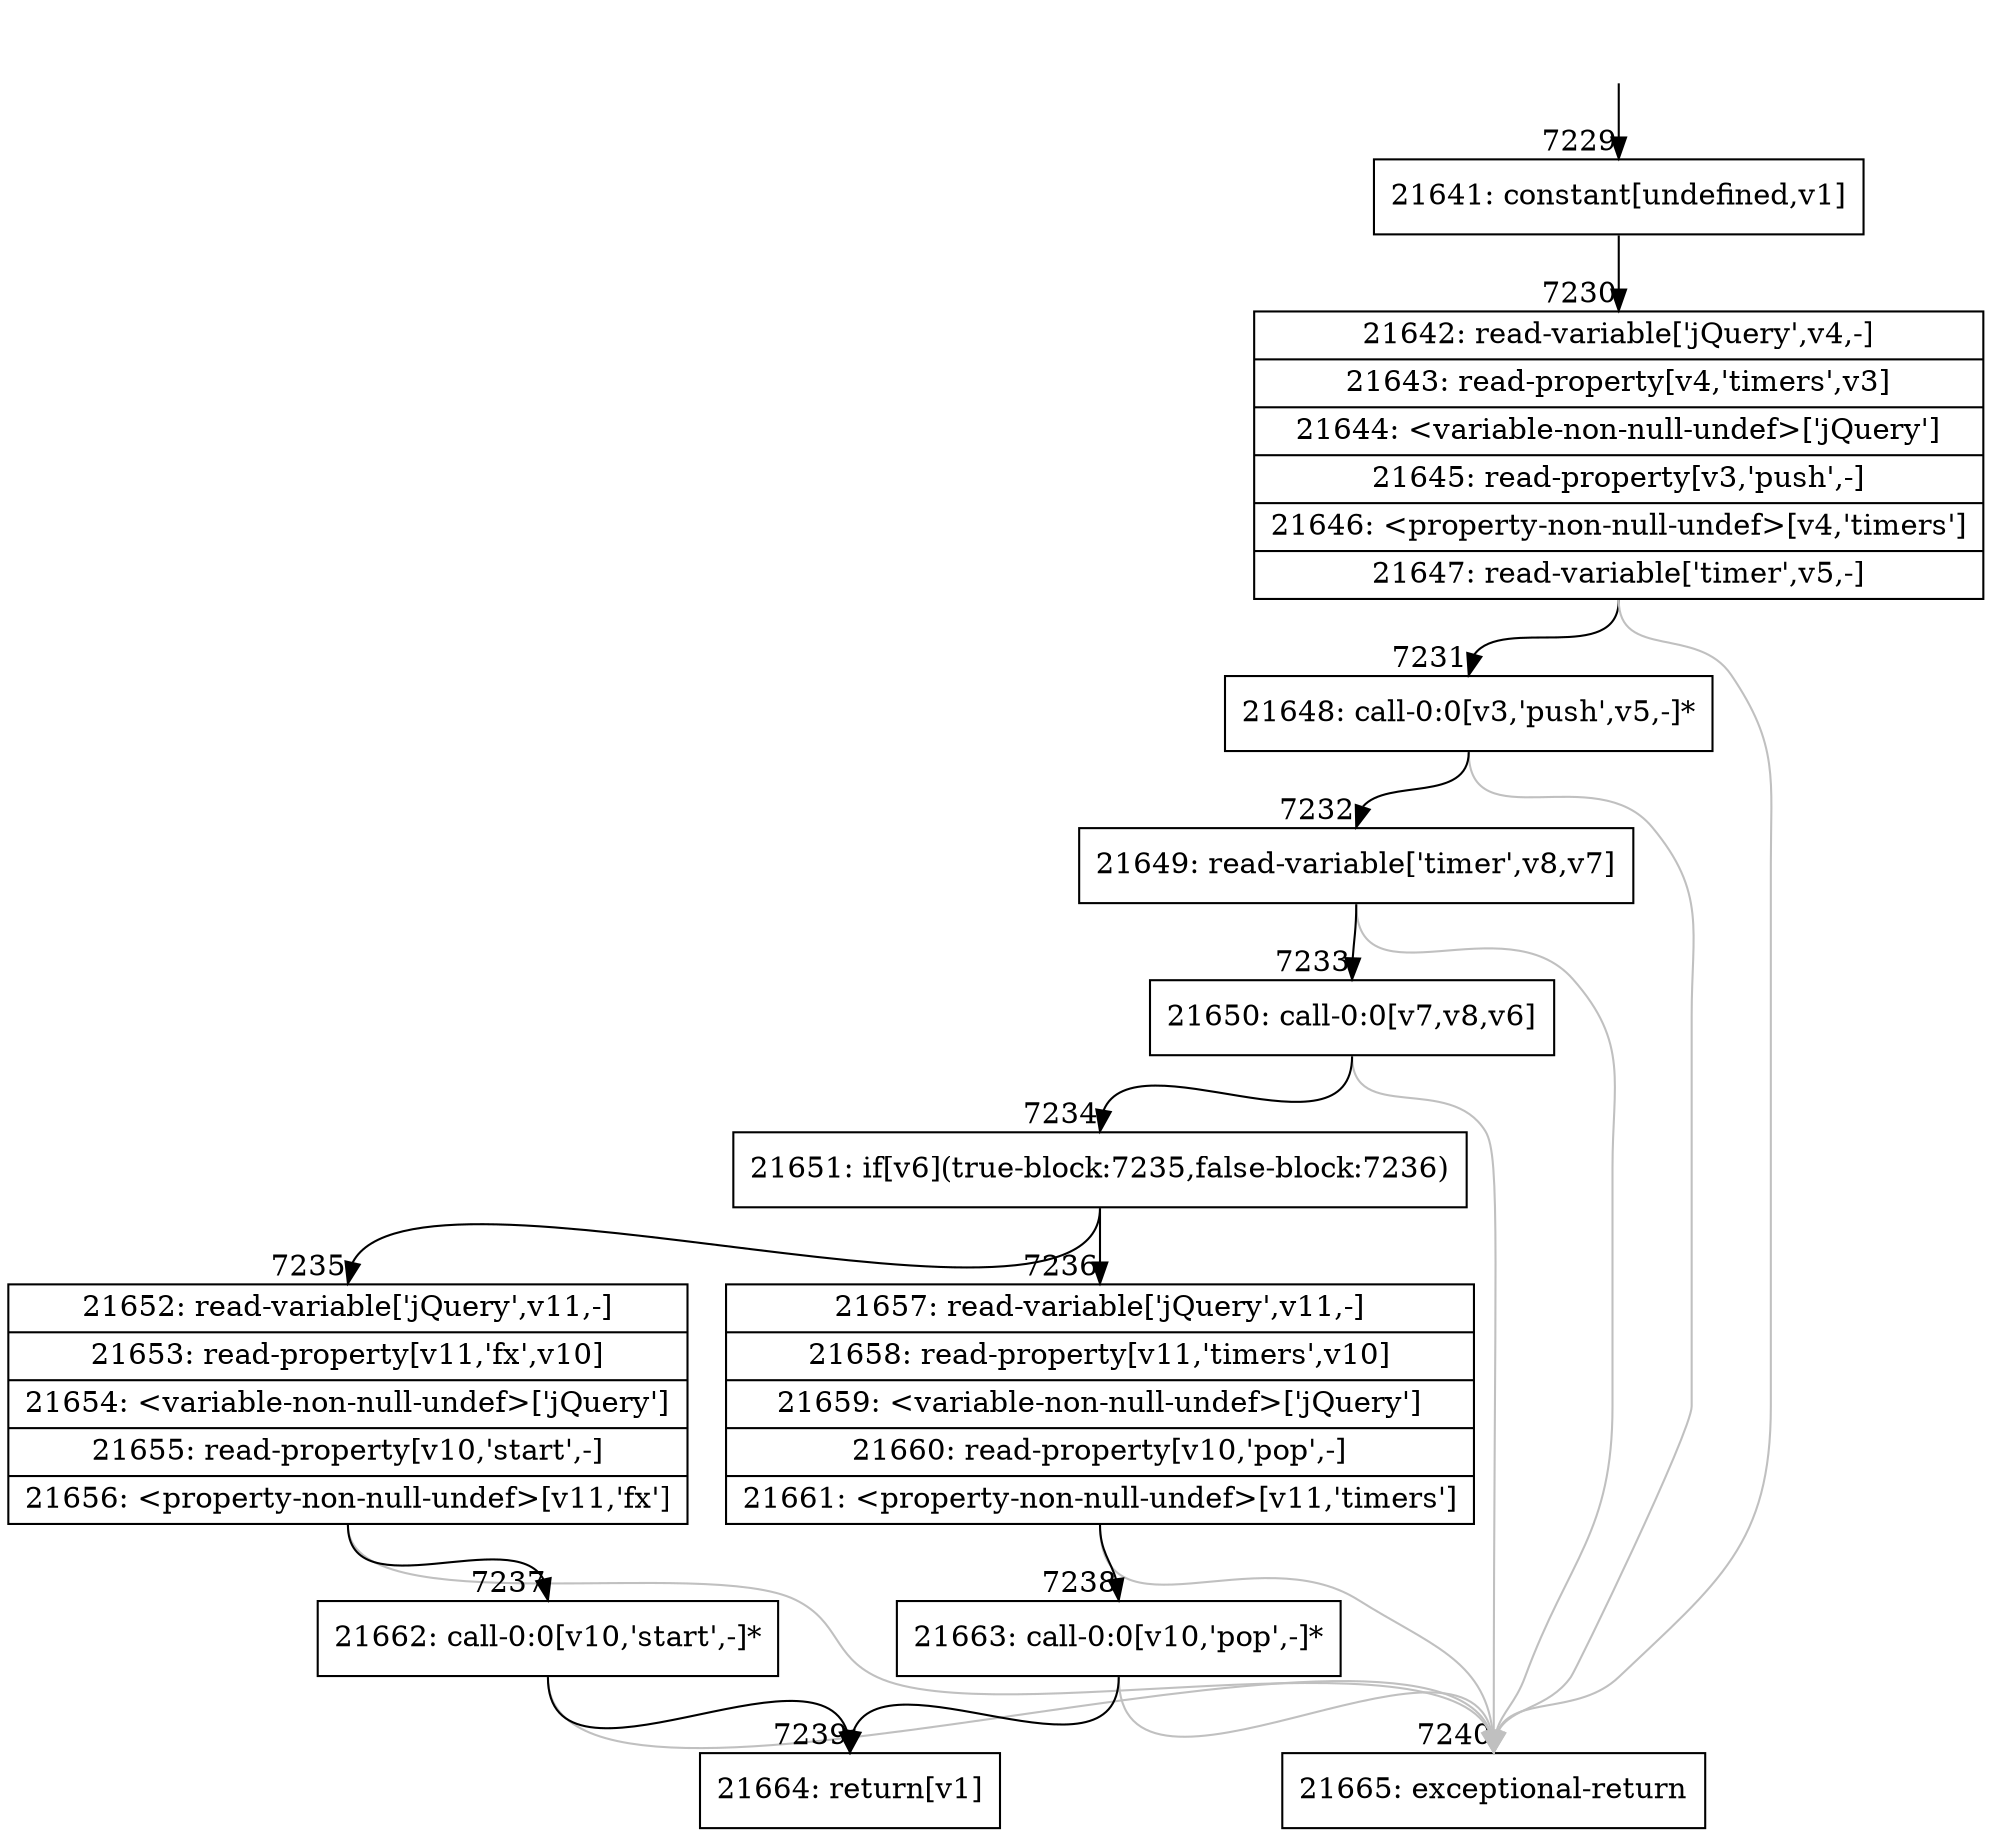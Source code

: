digraph {
rankdir="TD"
BB_entry443[shape=none,label=""];
BB_entry443 -> BB7229 [tailport=s, headport=n, headlabel="    7229"]
BB7229 [shape=record label="{21641: constant[undefined,v1]}" ] 
BB7229 -> BB7230 [tailport=s, headport=n, headlabel="      7230"]
BB7230 [shape=record label="{21642: read-variable['jQuery',v4,-]|21643: read-property[v4,'timers',v3]|21644: \<variable-non-null-undef\>['jQuery']|21645: read-property[v3,'push',-]|21646: \<property-non-null-undef\>[v4,'timers']|21647: read-variable['timer',v5,-]}" ] 
BB7230 -> BB7231 [tailport=s, headport=n, headlabel="      7231"]
BB7230 -> BB7240 [tailport=s, headport=n, color=gray, headlabel="      7240"]
BB7231 [shape=record label="{21648: call-0:0[v3,'push',v5,-]*}" ] 
BB7231 -> BB7232 [tailport=s, headport=n, headlabel="      7232"]
BB7231 -> BB7240 [tailport=s, headport=n, color=gray]
BB7232 [shape=record label="{21649: read-variable['timer',v8,v7]}" ] 
BB7232 -> BB7233 [tailport=s, headport=n, headlabel="      7233"]
BB7232 -> BB7240 [tailport=s, headport=n, color=gray]
BB7233 [shape=record label="{21650: call-0:0[v7,v8,v6]}" ] 
BB7233 -> BB7234 [tailport=s, headport=n, headlabel="      7234"]
BB7233 -> BB7240 [tailport=s, headport=n, color=gray]
BB7234 [shape=record label="{21651: if[v6](true-block:7235,false-block:7236)}" ] 
BB7234 -> BB7235 [tailport=s, headport=n, headlabel="      7235"]
BB7234 -> BB7236 [tailport=s, headport=n, headlabel="      7236"]
BB7235 [shape=record label="{21652: read-variable['jQuery',v11,-]|21653: read-property[v11,'fx',v10]|21654: \<variable-non-null-undef\>['jQuery']|21655: read-property[v10,'start',-]|21656: \<property-non-null-undef\>[v11,'fx']}" ] 
BB7235 -> BB7237 [tailport=s, headport=n, headlabel="      7237"]
BB7235 -> BB7240 [tailport=s, headport=n, color=gray]
BB7236 [shape=record label="{21657: read-variable['jQuery',v11,-]|21658: read-property[v11,'timers',v10]|21659: \<variable-non-null-undef\>['jQuery']|21660: read-property[v10,'pop',-]|21661: \<property-non-null-undef\>[v11,'timers']}" ] 
BB7236 -> BB7238 [tailport=s, headport=n, headlabel="      7238"]
BB7236 -> BB7240 [tailport=s, headport=n, color=gray]
BB7237 [shape=record label="{21662: call-0:0[v10,'start',-]*}" ] 
BB7237 -> BB7239 [tailport=s, headport=n, headlabel="      7239"]
BB7237 -> BB7240 [tailport=s, headport=n, color=gray]
BB7238 [shape=record label="{21663: call-0:0[v10,'pop',-]*}" ] 
BB7238 -> BB7239 [tailport=s, headport=n]
BB7238 -> BB7240 [tailport=s, headport=n, color=gray]
BB7239 [shape=record label="{21664: return[v1]}" ] 
BB7240 [shape=record label="{21665: exceptional-return}" ] 
}
